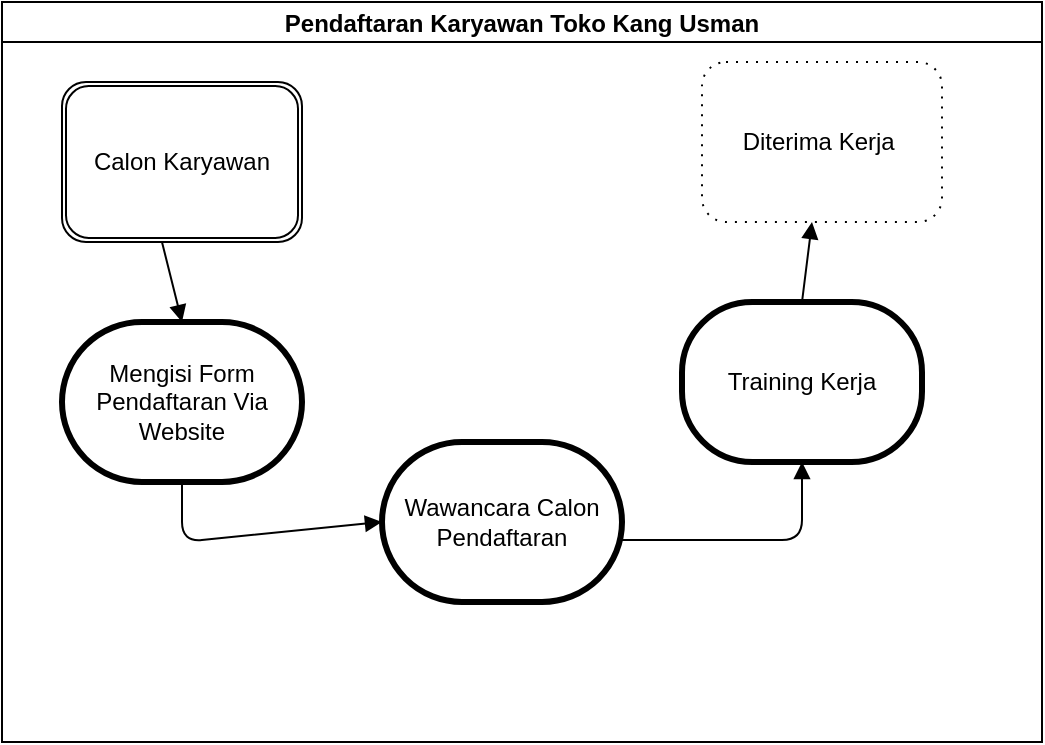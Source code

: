 <mxfile version="12.7.9" type="device"><diagram id="lra4geDsZ38zXjLqj0Dl" name="Page-1"><mxGraphModel dx="1108" dy="534" grid="1" gridSize="10" guides="1" tooltips="1" connect="1" arrows="1" fold="1" page="1" pageScale="1" pageWidth="850" pageHeight="1100" math="0" shadow="0"><root><mxCell id="0"/><mxCell id="1" parent="0"/><mxCell id="2FhEvXGl1WlNSqxu5CYK-1" value="Pendaftaran Karyawan Toko Kang Usman" style="swimlane;startSize=20;" vertex="1" parent="1"><mxGeometry x="100" y="60" width="520" height="370" as="geometry"/></mxCell><mxCell id="2FhEvXGl1WlNSqxu5CYK-2" value="Calon Karyawan" style="shape=ext;rounded=1;html=1;whiteSpace=wrap;double=1;" vertex="1" parent="2FhEvXGl1WlNSqxu5CYK-1"><mxGeometry x="30" y="40" width="120" height="80" as="geometry"/></mxCell><mxCell id="2FhEvXGl1WlNSqxu5CYK-3" value="Mengisi Form Pendaftaran Via Website" style="shape=ext;rounded=1;html=1;whiteSpace=wrap;strokeWidth=3;arcSize=50;" vertex="1" parent="2FhEvXGl1WlNSqxu5CYK-1"><mxGeometry x="30" y="160" width="120" height="80" as="geometry"/></mxCell><mxCell id="2FhEvXGl1WlNSqxu5CYK-4" value="Wawancara Calon Pendaftaran" style="shape=ext;rounded=1;html=1;whiteSpace=wrap;strokeWidth=3;arcSize=50;" vertex="1" parent="2FhEvXGl1WlNSqxu5CYK-1"><mxGeometry x="190" y="220" width="120" height="80" as="geometry"/></mxCell><mxCell id="2FhEvXGl1WlNSqxu5CYK-7" value="Training Kerja" style="shape=ext;rounded=1;html=1;whiteSpace=wrap;strokeWidth=3;arcSize=44;" vertex="1" parent="2FhEvXGl1WlNSqxu5CYK-1"><mxGeometry x="340" y="150" width="120" height="80" as="geometry"/></mxCell><mxCell id="2FhEvXGl1WlNSqxu5CYK-8" value="Diterima Kerja&amp;nbsp;" style="shape=ext;rounded=1;html=1;whiteSpace=wrap;dashed=1;dashPattern=1 4;" vertex="1" parent="2FhEvXGl1WlNSqxu5CYK-1"><mxGeometry x="350" y="30" width="120" height="80" as="geometry"/></mxCell><mxCell id="2FhEvXGl1WlNSqxu5CYK-9" value="" style="endArrow=block;endFill=1;endSize=6;html=1;entryX=0.5;entryY=0;entryDx=0;entryDy=0;" edge="1" parent="2FhEvXGl1WlNSqxu5CYK-1" target="2FhEvXGl1WlNSqxu5CYK-3"><mxGeometry width="100" relative="1" as="geometry"><mxPoint x="80" y="120" as="sourcePoint"/><mxPoint x="180" y="120" as="targetPoint"/></mxGeometry></mxCell><mxCell id="2FhEvXGl1WlNSqxu5CYK-10" value="" style="endArrow=block;endFill=1;endSize=6;html=1;exitX=0.5;exitY=1;exitDx=0;exitDy=0;entryX=0;entryY=0.5;entryDx=0;entryDy=0;" edge="1" parent="2FhEvXGl1WlNSqxu5CYK-1" source="2FhEvXGl1WlNSqxu5CYK-3" target="2FhEvXGl1WlNSqxu5CYK-4"><mxGeometry width="100" relative="1" as="geometry"><mxPoint x="80" y="250" as="sourcePoint"/><mxPoint x="180" y="250" as="targetPoint"/><Array as="points"><mxPoint x="90" y="270"/></Array></mxGeometry></mxCell><mxCell id="2FhEvXGl1WlNSqxu5CYK-11" value="" style="endArrow=block;endFill=1;endSize=6;html=1;exitX=1;exitY=0.613;exitDx=0;exitDy=0;exitPerimeter=0;entryX=0.5;entryY=1;entryDx=0;entryDy=0;" edge="1" parent="2FhEvXGl1WlNSqxu5CYK-1" source="2FhEvXGl1WlNSqxu5CYK-4" target="2FhEvXGl1WlNSqxu5CYK-7"><mxGeometry width="100" relative="1" as="geometry"><mxPoint x="410" y="210" as="sourcePoint"/><mxPoint x="510" y="210" as="targetPoint"/><Array as="points"><mxPoint x="400" y="269"/></Array></mxGeometry></mxCell><mxCell id="2FhEvXGl1WlNSqxu5CYK-12" value="" style="endArrow=block;endFill=1;endSize=6;html=1;exitX=0.5;exitY=0;exitDx=0;exitDy=0;" edge="1" parent="2FhEvXGl1WlNSqxu5CYK-1" source="2FhEvXGl1WlNSqxu5CYK-7" target="2FhEvXGl1WlNSqxu5CYK-8"><mxGeometry width="100" relative="1" as="geometry"><mxPoint x="410" y="210" as="sourcePoint"/><mxPoint x="510" y="210" as="targetPoint"/></mxGeometry></mxCell></root></mxGraphModel></diagram></mxfile>